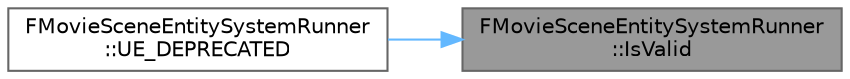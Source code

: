 digraph "FMovieSceneEntitySystemRunner::IsValid"
{
 // INTERACTIVE_SVG=YES
 // LATEX_PDF_SIZE
  bgcolor="transparent";
  edge [fontname=Helvetica,fontsize=10,labelfontname=Helvetica,labelfontsize=10];
  node [fontname=Helvetica,fontsize=10,shape=box,height=0.2,width=0.4];
  rankdir="RL";
  Node1 [id="Node000001",label="FMovieSceneEntitySystemRunner\l::IsValid",height=0.2,width=0.4,color="gray40", fillcolor="grey60", style="filled", fontcolor="black",tooltip=" "];
  Node1 -> Node2 [id="edge1_Node000001_Node000002",dir="back",color="steelblue1",style="solid",tooltip=" "];
  Node2 [id="Node000002",label="FMovieSceneEntitySystemRunner\l::UE_DEPRECATED",height=0.2,width=0.4,color="grey40", fillcolor="white", style="filled",URL="$d0/d3c/classFMovieSceneEntitySystemRunner.html#a23be4427b29161d4aaba967dafe9cd08",tooltip=" "];
}

